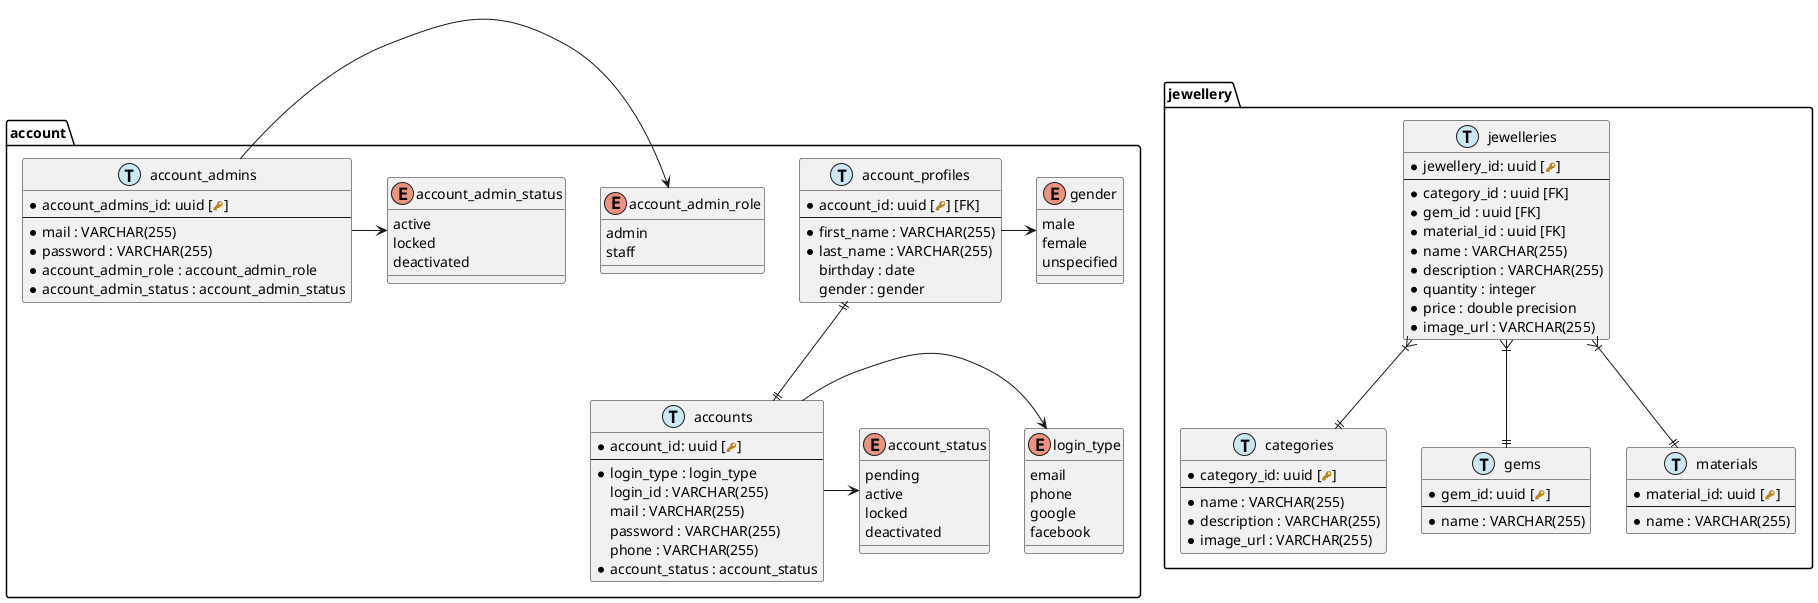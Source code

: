 @startuml burmese_jewellery

!define MASTER F9DFD5
!define TRANSACTION <<T,CAE7F2>>
!define PRIMARY_KEY <color:#b8861b><&key></color>
!define PK <color:#b8861b><&key></color>
!define FOREIGN_KEY <color:#aaaaaa><&key></color>
!define column(x) <color:#efefef><&media-record></color> x
!define table(x) entity x << (T, white) >>

' Zero or One  |o--
' Exactly One  ||--
' Zero or Many }o--
' One or Many  }|--

folder account {

  enum login_type {
    email
    phone
    google
    facebook
  }

  enum account_status {
    pending
    active
    locked
    deactivated
  }

  entity accounts TRANSACTION {
    * account_id: uuid [PK]  
    --
    * login_type : login_type  
    login_id : VARCHAR(255)  
    mail : VARCHAR(255)  
    password : VARCHAR(255)  
    phone : VARCHAR(255)  
    * account_status : account_status  
  }
  accounts -> login_type
  accounts -> account_status

  enum gender {
    male
    female
    unspecified
  }

  entity account_profiles TRANSACTION {
    * account_id: uuid [PK] [FK] 
    --
    * first_name : VARCHAR(255)  
    * last_name : VARCHAR(255)  
    birthday : date  
    gender : gender  
  }
  account_profiles -> gender
  account_profiles ||--|| accounts

  enum account_admin_role {
    admin
    staff
  }

  enum account_admin_status {
    active
    locked
    deactivated
  }

  entity account_admins TRANSACTION {
    * account_admins_id: uuid [PK]  
    --
    * mail : VARCHAR(255)  
    * password : VARCHAR(255)  
    * account_admin_role : account_admin_role  
    * account_admin_status : account_admin_status  
  }

  account_admins -> account_admin_role
  account_admins -> account_admin_status

}


folder jewellery {

  entity categories TRANSACTION {
    * category_id: uuid [PK]  
    --
    * name : VARCHAR(255)  
    * description : VARCHAR(255)  
    * image_url : VARCHAR(255)  
  }

  entity gems TRANSACTION {
    * gem_id: uuid [PK]  
    --
    * name : VARCHAR(255)  
  }

  entity materials TRANSACTION {
    * material_id: uuid [PK]  
    --
    * name : VARCHAR(255)  
  }

  entity jewelleries TRANSACTION {
    * jewellery_id: uuid [PK]  
    --
    * category_id : uuid [FK] 
    * gem_id : uuid [FK] 
    * material_id : uuid [FK] 
    * name : VARCHAR(255)  
    * description : VARCHAR(255)  
    * quantity : integer  
    * price : double precision  
    * image_url : VARCHAR(255)  
  }
  jewelleries }|--|| categories
  jewelleries }|--|| gems
  jewelleries }|--|| materials

}

@enduml